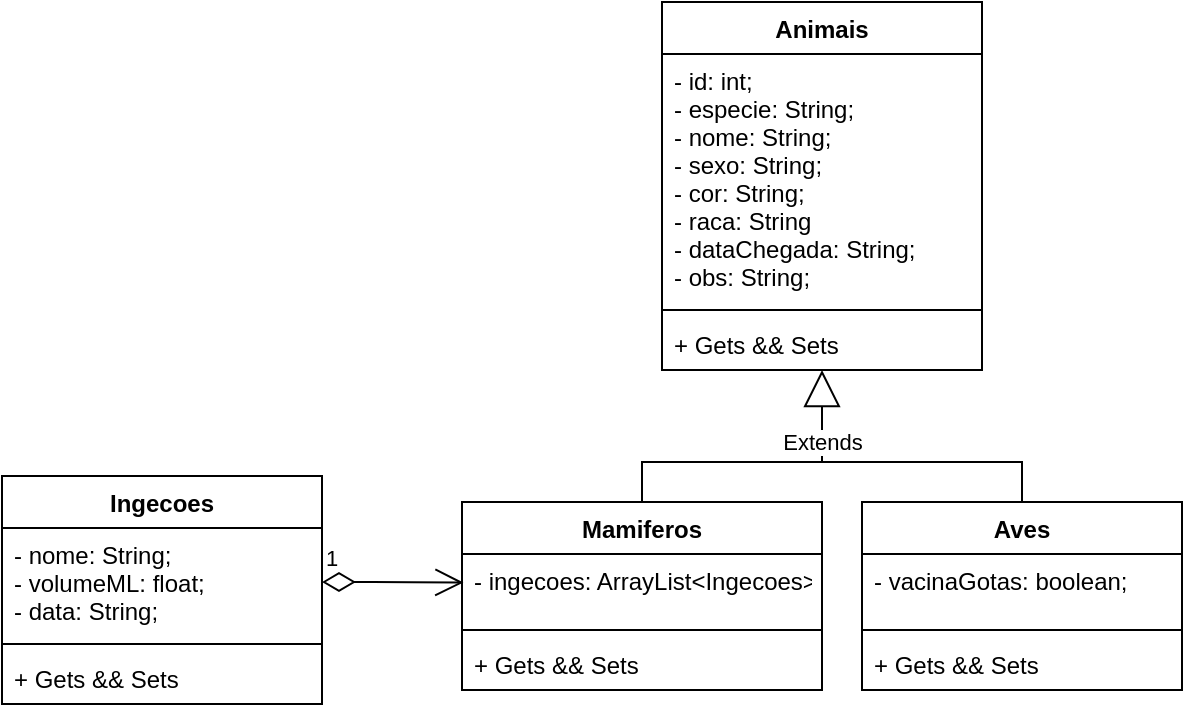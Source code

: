 <mxfile version="12.8.8" type="device"><diagram id="Ke9W_w8WU3Y5xJLMUeh7" name="Page-1"><mxGraphModel dx="985" dy="637" grid="1" gridSize="10" guides="1" tooltips="1" connect="1" arrows="1" fold="1" page="1" pageScale="1" pageWidth="827" pageHeight="1169" math="0" shadow="0"><root><mxCell id="0"/><mxCell id="1" parent="0"/><mxCell id="bC8n7Z6-wzctTOaY0p_a-23" style="edgeStyle=orthogonalEdgeStyle;rounded=0;orthogonalLoop=1;jettySize=auto;html=1;exitX=0.5;exitY=0;exitDx=0;exitDy=0;entryX=0.5;entryY=0;entryDx=0;entryDy=0;endArrow=none;endFill=0;" edge="1" parent="1" source="bC8n7Z6-wzctTOaY0p_a-11" target="bC8n7Z6-wzctTOaY0p_a-6"><mxGeometry relative="1" as="geometry"/></mxCell><mxCell id="bC8n7Z6-wzctTOaY0p_a-20" value="1" style="endArrow=open;html=1;endSize=12;startArrow=diamondThin;startSize=14;startFill=0;edgeStyle=orthogonalEdgeStyle;align=left;verticalAlign=bottom;entryX=0.004;entryY=0.42;entryDx=0;entryDy=0;entryPerimeter=0;exitX=1;exitY=0.5;exitDx=0;exitDy=0;" edge="1" parent="1" source="bC8n7Z6-wzctTOaY0p_a-17" target="bC8n7Z6-wzctTOaY0p_a-7"><mxGeometry x="-1" y="3" relative="1" as="geometry"><mxPoint x="160" y="390" as="sourcePoint"/><mxPoint x="320" y="390" as="targetPoint"/></mxGeometry></mxCell><mxCell id="bC8n7Z6-wzctTOaY0p_a-21" value="Extends" style="endArrow=block;endSize=16;endFill=0;html=1;" edge="1" parent="1" target="bC8n7Z6-wzctTOaY0p_a-4"><mxGeometry x="-0.565" width="160" relative="1" as="geometry"><mxPoint x="520" y="480" as="sourcePoint"/><mxPoint x="300" y="440" as="targetPoint"/><mxPoint as="offset"/></mxGeometry></mxCell><mxCell id="bC8n7Z6-wzctTOaY0p_a-6" value="Mamiferos" style="swimlane;fontStyle=1;align=center;verticalAlign=top;childLayout=stackLayout;horizontal=1;startSize=26;horizontalStack=0;resizeParent=1;resizeParentMax=0;resizeLast=0;collapsible=1;marginBottom=0;" vertex="1" parent="1"><mxGeometry x="340" y="500" width="180" height="94" as="geometry"/></mxCell><mxCell id="bC8n7Z6-wzctTOaY0p_a-7" value="- ingecoes: ArrayList&lt;Ingecoes&gt;;" style="text;strokeColor=none;fillColor=none;align=left;verticalAlign=top;spacingLeft=4;spacingRight=4;overflow=hidden;rotatable=0;points=[[0,0.5],[1,0.5]];portConstraint=eastwest;" vertex="1" parent="bC8n7Z6-wzctTOaY0p_a-6"><mxGeometry y="26" width="180" height="34" as="geometry"/></mxCell><mxCell id="bC8n7Z6-wzctTOaY0p_a-8" value="" style="line;strokeWidth=1;fillColor=none;align=left;verticalAlign=middle;spacingTop=-1;spacingLeft=3;spacingRight=3;rotatable=0;labelPosition=right;points=[];portConstraint=eastwest;" vertex="1" parent="bC8n7Z6-wzctTOaY0p_a-6"><mxGeometry y="60" width="180" height="8" as="geometry"/></mxCell><mxCell id="bC8n7Z6-wzctTOaY0p_a-9" value="+ Gets &amp;&amp; Sets" style="text;strokeColor=none;fillColor=none;align=left;verticalAlign=top;spacingLeft=4;spacingRight=4;overflow=hidden;rotatable=0;points=[[0,0.5],[1,0.5]];portConstraint=eastwest;" vertex="1" parent="bC8n7Z6-wzctTOaY0p_a-6"><mxGeometry y="68" width="180" height="26" as="geometry"/></mxCell><mxCell id="bC8n7Z6-wzctTOaY0p_a-11" value="Aves" style="swimlane;fontStyle=1;align=center;verticalAlign=top;childLayout=stackLayout;horizontal=1;startSize=26;horizontalStack=0;resizeParent=1;resizeParentMax=0;resizeLast=0;collapsible=1;marginBottom=0;" vertex="1" parent="1"><mxGeometry x="540" y="500" width="160" height="94" as="geometry"/></mxCell><mxCell id="bC8n7Z6-wzctTOaY0p_a-12" value="- vacinaGotas: boolean;" style="text;strokeColor=none;fillColor=none;align=left;verticalAlign=top;spacingLeft=4;spacingRight=4;overflow=hidden;rotatable=0;points=[[0,0.5],[1,0.5]];portConstraint=eastwest;" vertex="1" parent="bC8n7Z6-wzctTOaY0p_a-11"><mxGeometry y="26" width="160" height="34" as="geometry"/></mxCell><mxCell id="bC8n7Z6-wzctTOaY0p_a-13" value="" style="line;strokeWidth=1;fillColor=none;align=left;verticalAlign=middle;spacingTop=-1;spacingLeft=3;spacingRight=3;rotatable=0;labelPosition=right;points=[];portConstraint=eastwest;" vertex="1" parent="bC8n7Z6-wzctTOaY0p_a-11"><mxGeometry y="60" width="160" height="8" as="geometry"/></mxCell><mxCell id="bC8n7Z6-wzctTOaY0p_a-14" value="+ Gets &amp;&amp; Sets" style="text;strokeColor=none;fillColor=none;align=left;verticalAlign=top;spacingLeft=4;spacingRight=4;overflow=hidden;rotatable=0;points=[[0,0.5],[1,0.5]];portConstraint=eastwest;" vertex="1" parent="bC8n7Z6-wzctTOaY0p_a-11"><mxGeometry y="68" width="160" height="26" as="geometry"/></mxCell><mxCell id="bC8n7Z6-wzctTOaY0p_a-1" value="Animais" style="swimlane;fontStyle=1;align=center;verticalAlign=top;childLayout=stackLayout;horizontal=1;startSize=26;horizontalStack=0;resizeParent=1;resizeParentMax=0;resizeLast=0;collapsible=1;marginBottom=0;" vertex="1" parent="1"><mxGeometry x="440" y="250" width="160" height="184" as="geometry"/></mxCell><mxCell id="bC8n7Z6-wzctTOaY0p_a-2" value="- id: int;&#10;- especie: String;&#10;- nome: String;&#10;- sexo: String;&#10;- cor: String;&#10;- raca: String&#10;- dataChegada: String;&#10;- obs: String;" style="text;strokeColor=none;fillColor=none;align=left;verticalAlign=top;spacingLeft=4;spacingRight=4;overflow=hidden;rotatable=0;points=[[0,0.5],[1,0.5]];portConstraint=eastwest;" vertex="1" parent="bC8n7Z6-wzctTOaY0p_a-1"><mxGeometry y="26" width="160" height="124" as="geometry"/></mxCell><mxCell id="bC8n7Z6-wzctTOaY0p_a-3" value="" style="line;strokeWidth=1;fillColor=none;align=left;verticalAlign=middle;spacingTop=-1;spacingLeft=3;spacingRight=3;rotatable=0;labelPosition=right;points=[];portConstraint=eastwest;" vertex="1" parent="bC8n7Z6-wzctTOaY0p_a-1"><mxGeometry y="150" width="160" height="8" as="geometry"/></mxCell><mxCell id="bC8n7Z6-wzctTOaY0p_a-4" value="+ Gets &amp;&amp; Sets" style="text;strokeColor=none;fillColor=none;align=left;verticalAlign=top;spacingLeft=4;spacingRight=4;overflow=hidden;rotatable=0;points=[[0,0.5],[1,0.5]];portConstraint=eastwest;" vertex="1" parent="bC8n7Z6-wzctTOaY0p_a-1"><mxGeometry y="158" width="160" height="26" as="geometry"/></mxCell><mxCell id="bC8n7Z6-wzctTOaY0p_a-16" value="Ingecoes" style="swimlane;fontStyle=1;align=center;verticalAlign=top;childLayout=stackLayout;horizontal=1;startSize=26;horizontalStack=0;resizeParent=1;resizeParentMax=0;resizeLast=0;collapsible=1;marginBottom=0;" vertex="1" parent="1"><mxGeometry x="110" y="487" width="160" height="114" as="geometry"/></mxCell><mxCell id="bC8n7Z6-wzctTOaY0p_a-17" value="- nome: String;&#10;- volumeML: float;&#10;- data: String;" style="text;strokeColor=none;fillColor=none;align=left;verticalAlign=top;spacingLeft=4;spacingRight=4;overflow=hidden;rotatable=0;points=[[0,0.5],[1,0.5]];portConstraint=eastwest;" vertex="1" parent="bC8n7Z6-wzctTOaY0p_a-16"><mxGeometry y="26" width="160" height="54" as="geometry"/></mxCell><mxCell id="bC8n7Z6-wzctTOaY0p_a-18" value="" style="line;strokeWidth=1;fillColor=none;align=left;verticalAlign=middle;spacingTop=-1;spacingLeft=3;spacingRight=3;rotatable=0;labelPosition=right;points=[];portConstraint=eastwest;" vertex="1" parent="bC8n7Z6-wzctTOaY0p_a-16"><mxGeometry y="80" width="160" height="8" as="geometry"/></mxCell><mxCell id="bC8n7Z6-wzctTOaY0p_a-19" value="+ Gets &amp;&amp; Sets" style="text;strokeColor=none;fillColor=none;align=left;verticalAlign=top;spacingLeft=4;spacingRight=4;overflow=hidden;rotatable=0;points=[[0,0.5],[1,0.5]];portConstraint=eastwest;" vertex="1" parent="bC8n7Z6-wzctTOaY0p_a-16"><mxGeometry y="88" width="160" height="26" as="geometry"/></mxCell></root></mxGraphModel></diagram></mxfile>